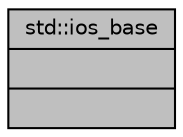 digraph "std::ios_base"
{
  edge [fontname="Helvetica",fontsize="10",labelfontname="Helvetica",labelfontsize="10"];
  node [fontname="Helvetica",fontsize="10",shape=record];
  Node590 [label="{std::ios_base\n||}",height=0.2,width=0.4,color="black", fillcolor="grey75", style="filled", fontcolor="black"];
}
